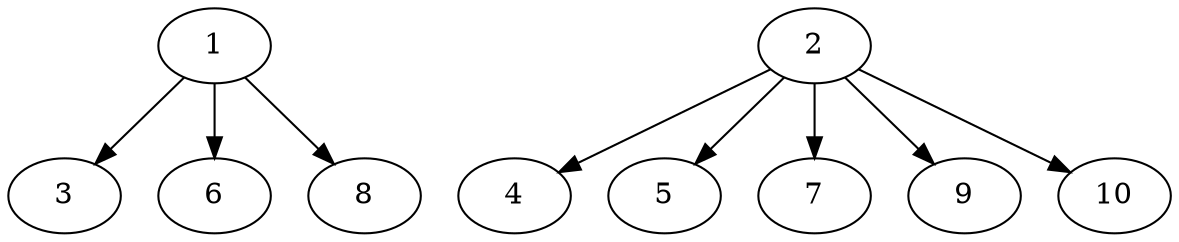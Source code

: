 // DAG automatically generated by daggen at Fri Aug  4 16:35:13 2017
// ./daggen --dot -n 10 --fat 0.8 --regular 0.2 --density 0.2 --jump 4 
digraph G {
  1 [size="7958", alpha="0.03"]
  1 -> 3 [size ="134"]
  1 -> 6 [size ="134"]
  1 -> 8 [size ="134"]
  2 [size="28488", alpha="0.08"]
  2 -> 4 [size ="679"]
  2 -> 5 [size ="679"]
  2 -> 7 [size ="679"]
  2 -> 9 [size ="679"]
  2 -> 10 [size ="679"]
  3 [size="39605", alpha="0.02"]
  4 [size="192150", alpha="0.06"]
  5 [size="236577", alpha="0.03"]
  6 [size="549756", alpha="0.11"]
  7 [size="39965", alpha="0.02"]
  8 [size="11919", alpha="0.06"]
  9 [size="1073742", alpha="0.16"]
  10 [size="900842", alpha="0.08"]
}
